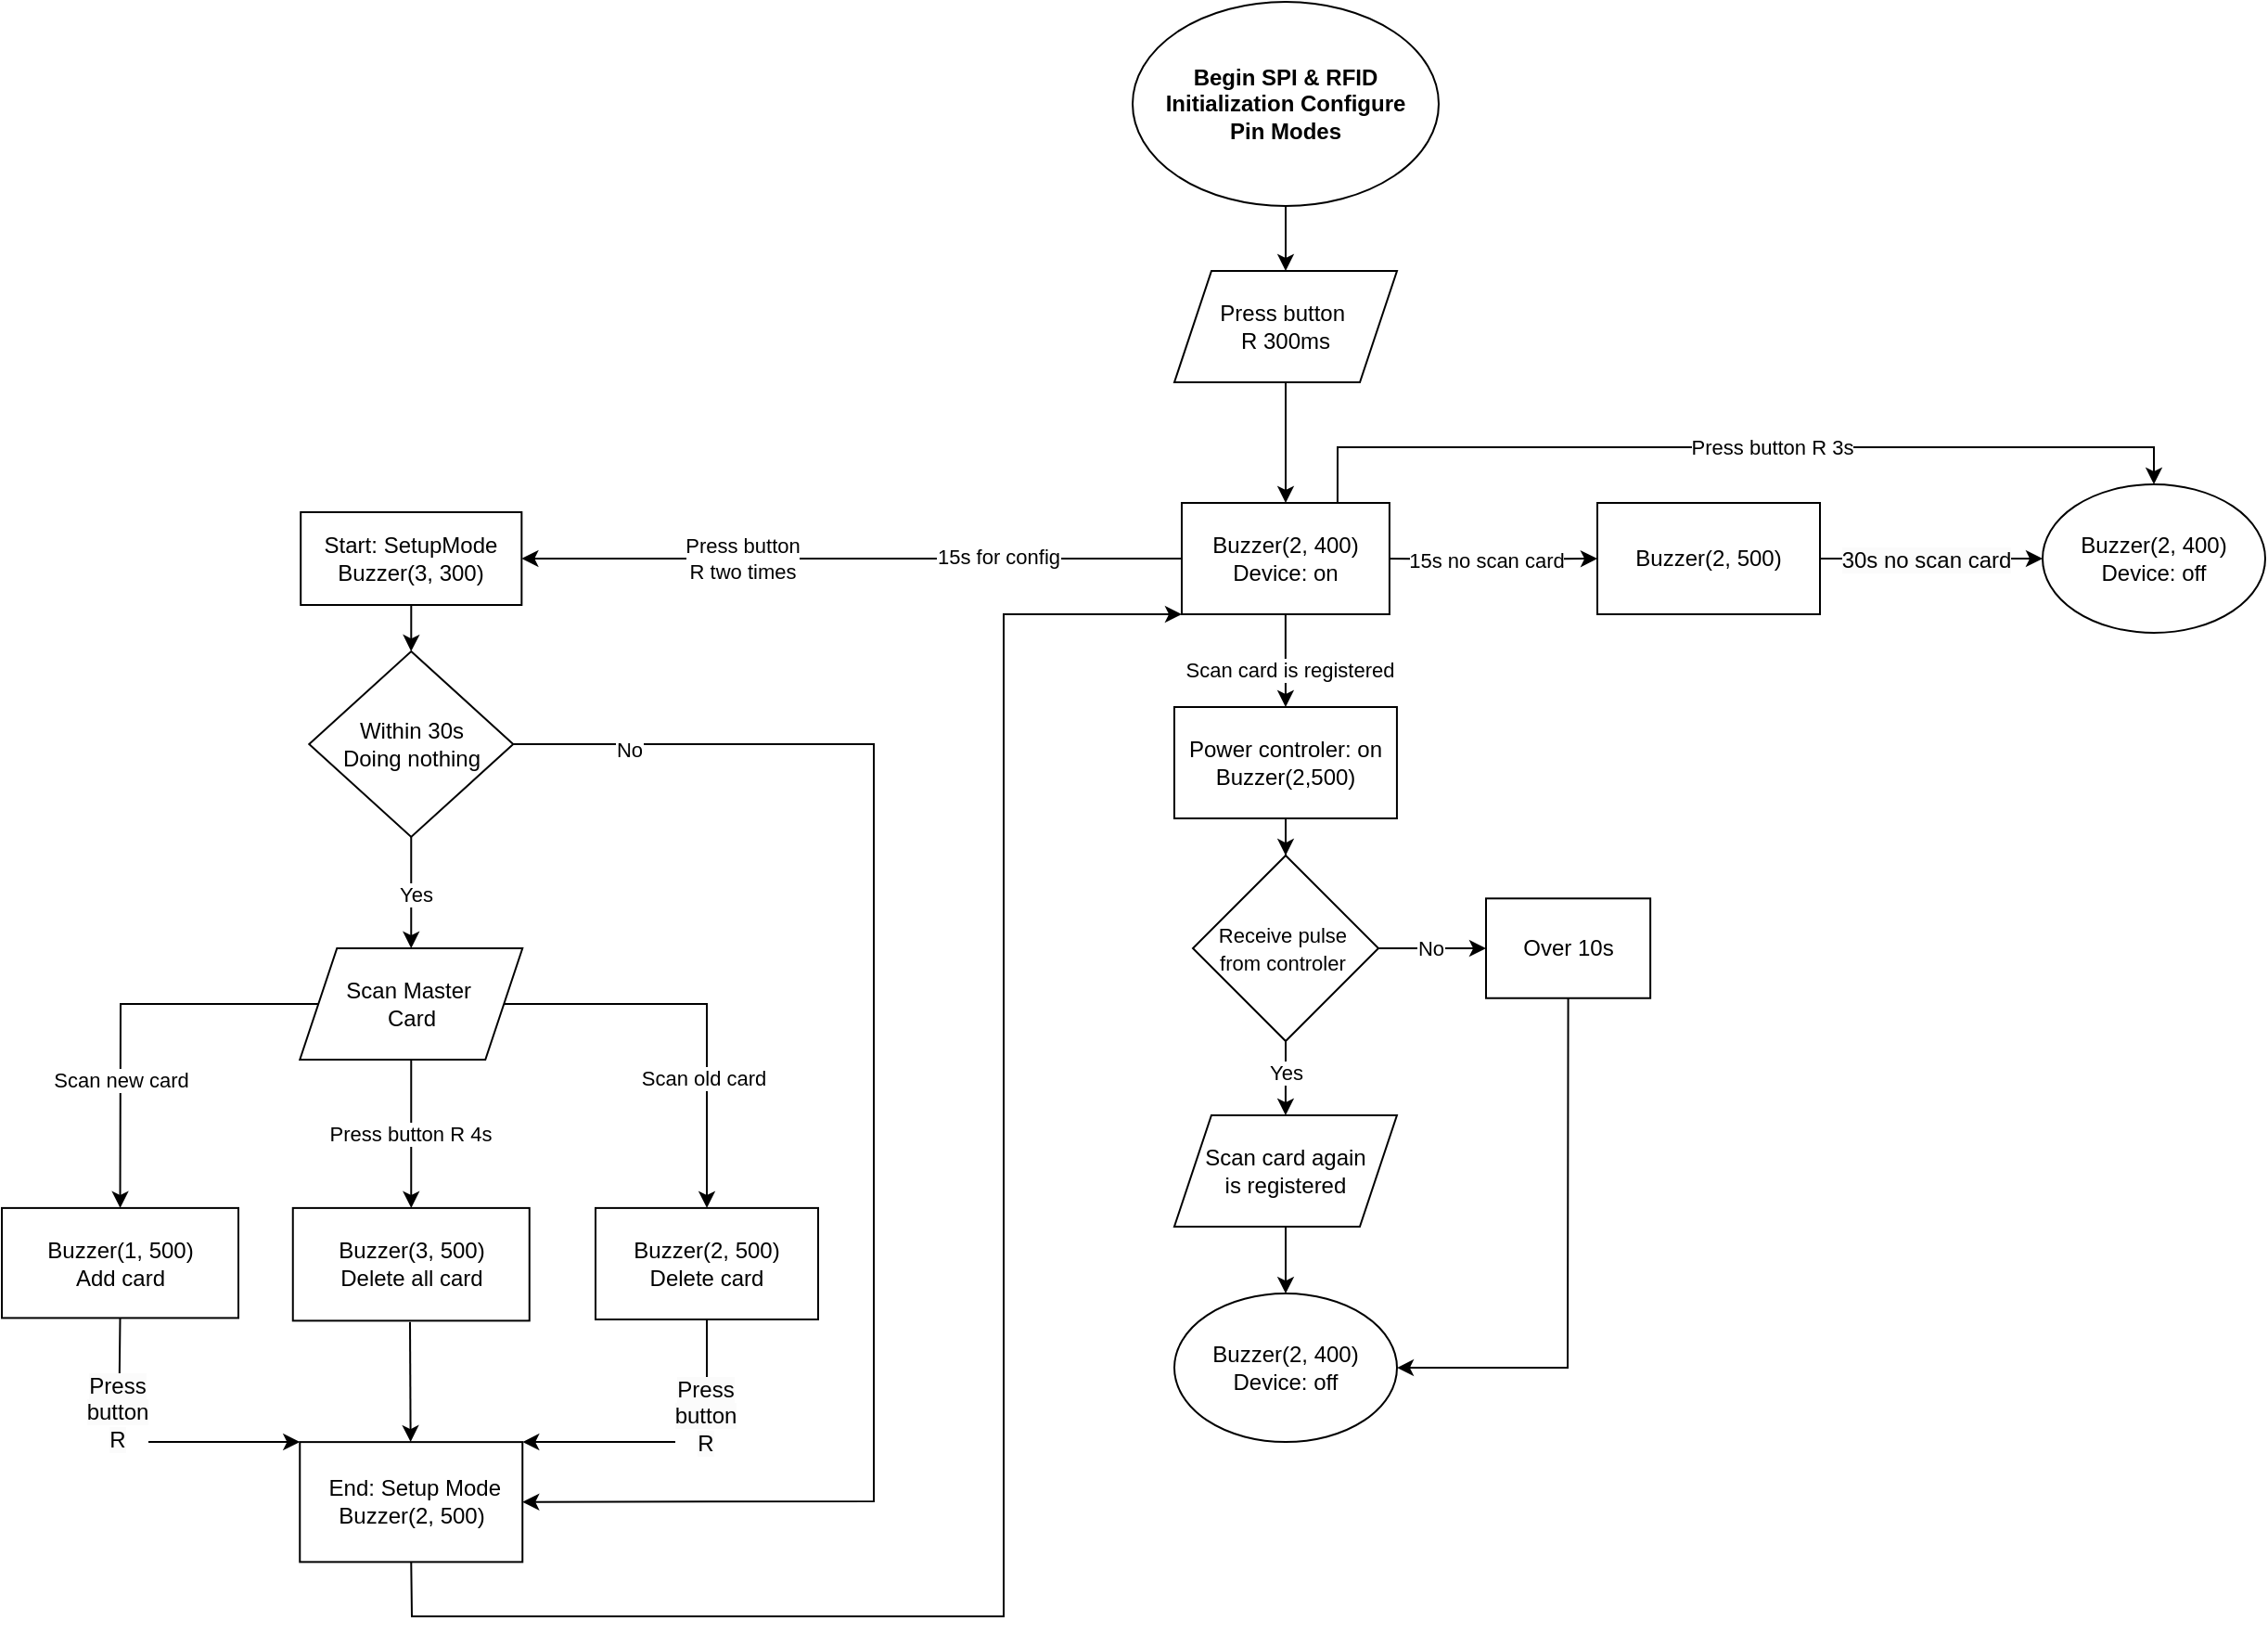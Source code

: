 <mxfile version="24.7.1" type="device">
  <diagram name="main" id="8mLapHFqdo1jrn3I0FfC">
    <mxGraphModel dx="2587" dy="948" grid="1" gridSize="10" guides="1" tooltips="1" connect="1" arrows="1" fold="1" page="1" pageScale="1" pageWidth="850" pageHeight="1100" math="0" shadow="0">
      <root>
        <mxCell id="0" />
        <mxCell id="1" parent="0" />
        <mxCell id="OrMiJg0BN-ZvRhRfi2J_-1" value="" style="edgeStyle=orthogonalEdgeStyle;rounded=0;orthogonalLoop=1;jettySize=auto;html=1;" parent="1" source="OrMiJg0BN-ZvRhRfi2J_-2" target="OrMiJg0BN-ZvRhRfi2J_-11" edge="1">
          <mxGeometry relative="1" as="geometry" />
        </mxCell>
        <mxCell id="OrMiJg0BN-ZvRhRfi2J_-2" value="" style="ellipse;whiteSpace=wrap;html=1;" parent="1" vertex="1">
          <mxGeometry x="309.5" y="50" width="165" height="110" as="geometry" />
        </mxCell>
        <mxCell id="OrMiJg0BN-ZvRhRfi2J_-3" value="&lt;b&gt;Begin SPI &amp;amp; RFID Initialization Configure Pin Modes&lt;/b&gt;" style="text;html=1;align=center;verticalAlign=middle;whiteSpace=wrap;rounded=0;" parent="1" vertex="1">
          <mxGeometry x="322" y="90" width="140" height="30" as="geometry" />
        </mxCell>
        <mxCell id="OrMiJg0BN-ZvRhRfi2J_-4" value="Buzzer(2, 500)" style="rounded=0;whiteSpace=wrap;html=1;" parent="1" vertex="1">
          <mxGeometry x="560" y="320" width="120" height="60" as="geometry" />
        </mxCell>
        <mxCell id="OrMiJg0BN-ZvRhRfi2J_-5" value="" style="edgeStyle=orthogonalEdgeStyle;rounded=0;orthogonalLoop=1;jettySize=auto;html=1;exitX=1;exitY=0.5;exitDx=0;exitDy=0;" parent="1" target="OrMiJg0BN-ZvRhRfi2J_-4" edge="1">
          <mxGeometry relative="1" as="geometry">
            <mxPoint x="442" y="350" as="sourcePoint" />
          </mxGeometry>
        </mxCell>
        <mxCell id="OrMiJg0BN-ZvRhRfi2J_-6" value="15s no scan card" style="edgeLabel;html=1;align=center;verticalAlign=middle;resizable=0;points=[];" parent="OrMiJg0BN-ZvRhRfi2J_-5" connectable="0" vertex="1">
          <mxGeometry x="-0.475" relative="1" as="geometry">
            <mxPoint x="27" as="offset" />
          </mxGeometry>
        </mxCell>
        <mxCell id="OrMiJg0BN-ZvRhRfi2J_-7" value="" style="edgeStyle=orthogonalEdgeStyle;rounded=0;orthogonalLoop=1;jettySize=auto;html=1;exitX=0.75;exitY=0;exitDx=0;exitDy=0;entryX=0.5;entryY=0;entryDx=0;entryDy=0;" parent="1" source="KgdvImebkF94NnQ0-E8y-14" target="OrMiJg0BN-ZvRhRfi2J_-55" edge="1">
          <mxGeometry relative="1" as="geometry">
            <mxPoint x="452" y="320" as="sourcePoint" />
            <mxPoint x="792.5" y="320" as="targetPoint" />
          </mxGeometry>
        </mxCell>
        <mxCell id="OrMiJg0BN-ZvRhRfi2J_-8" value="Press button R 3s" style="edgeLabel;html=1;align=center;verticalAlign=middle;resizable=0;points=[];" parent="OrMiJg0BN-ZvRhRfi2J_-7" connectable="0" vertex="1">
          <mxGeometry x="0.063" relative="1" as="geometry">
            <mxPoint x="3" as="offset" />
          </mxGeometry>
        </mxCell>
        <mxCell id="OrMiJg0BN-ZvRhRfi2J_-10" value="" style="edgeStyle=orthogonalEdgeStyle;rounded=0;orthogonalLoop=1;jettySize=auto;html=1;entryX=0.5;entryY=0;entryDx=0;entryDy=0;" parent="1" source="OrMiJg0BN-ZvRhRfi2J_-11" edge="1">
          <mxGeometry relative="1" as="geometry">
            <mxPoint x="392" y="320" as="targetPoint" />
          </mxGeometry>
        </mxCell>
        <mxCell id="OrMiJg0BN-ZvRhRfi2J_-11" value="Press button&amp;nbsp;&lt;div&gt;R 300ms&lt;/div&gt;" style="shape=parallelogram;perimeter=parallelogramPerimeter;whiteSpace=wrap;html=1;fixedSize=1;" parent="1" vertex="1">
          <mxGeometry x="332" y="195" width="120" height="60" as="geometry" />
        </mxCell>
        <mxCell id="OrMiJg0BN-ZvRhRfi2J_-13" value="" style="endArrow=classic;html=1;rounded=0;entryX=0.5;entryY=0;entryDx=0;entryDy=0;exitX=0.5;exitY=1;exitDx=0;exitDy=0;" parent="1" target="FdxAr4GUOYxAC5NYtpeE-6" edge="1">
          <mxGeometry width="50" height="50" relative="1" as="geometry">
            <mxPoint x="391.945" y="380" as="sourcePoint" />
            <mxPoint x="391.71" y="480.0" as="targetPoint" />
          </mxGeometry>
        </mxCell>
        <mxCell id="OrMiJg0BN-ZvRhRfi2J_-14" value="Scan card is registered" style="edgeLabel;html=1;align=center;verticalAlign=middle;resizable=0;points=[];" parent="OrMiJg0BN-ZvRhRfi2J_-13" connectable="0" vertex="1">
          <mxGeometry x="0.189" y="1" relative="1" as="geometry">
            <mxPoint x="1" as="offset" />
          </mxGeometry>
        </mxCell>
        <mxCell id="OrMiJg0BN-ZvRhRfi2J_-15" value="" style="endArrow=classic;html=1;rounded=0;exitX=0;exitY=0.5;exitDx=0;exitDy=0;entryX=1;entryY=0.5;entryDx=0;entryDy=0;" parent="1" source="KgdvImebkF94NnQ0-E8y-14" target="FdxAr4GUOYxAC5NYtpeE-1" edge="1">
          <mxGeometry width="50" height="50" relative="1" as="geometry">
            <mxPoint x="625.99" y="410" as="sourcePoint" />
            <mxPoint x="20" y="411.86" as="targetPoint" />
            <Array as="points">
              <mxPoint x="110" y="350" />
            </Array>
          </mxGeometry>
        </mxCell>
        <mxCell id="OrMiJg0BN-ZvRhRfi2J_-16" value="Press button&lt;div&gt;R two times&lt;/div&gt;" style="edgeLabel;html=1;align=center;verticalAlign=middle;resizable=0;points=[];" parent="OrMiJg0BN-ZvRhRfi2J_-15" connectable="0" vertex="1">
          <mxGeometry x="-0.117" y="-1" relative="1" as="geometry">
            <mxPoint x="-80" y="1" as="offset" />
          </mxGeometry>
        </mxCell>
        <mxCell id="KgdvImebkF94NnQ0-E8y-16" value="15s for config" style="edgeLabel;html=1;align=center;verticalAlign=middle;resizable=0;points=[];" parent="OrMiJg0BN-ZvRhRfi2J_-15" vertex="1" connectable="0">
          <mxGeometry x="-0.44" y="-1" relative="1" as="geometry">
            <mxPoint as="offset" />
          </mxGeometry>
        </mxCell>
        <mxCell id="KgdvImebkF94NnQ0-E8y-2" value="" style="edgeStyle=orthogonalEdgeStyle;rounded=0;orthogonalLoop=1;jettySize=auto;html=1;exitX=0.5;exitY=1;exitDx=0;exitDy=0;" parent="1" source="FdxAr4GUOYxAC5NYtpeE-2" target="KgdvImebkF94NnQ0-E8y-1" edge="1">
          <mxGeometry relative="1" as="geometry">
            <mxPoint x="-79.25" y="509.92" as="sourcePoint" />
          </mxGeometry>
        </mxCell>
        <mxCell id="KgdvImebkF94NnQ0-E8y-3" value="Yes" style="edgeLabel;html=1;align=center;verticalAlign=middle;resizable=0;points=[];" parent="KgdvImebkF94NnQ0-E8y-2" vertex="1" connectable="0">
          <mxGeometry x="0.028" y="2" relative="1" as="geometry">
            <mxPoint as="offset" />
          </mxGeometry>
        </mxCell>
        <mxCell id="OrMiJg0BN-ZvRhRfi2J_-18" value="&lt;div&gt;Buzzer(1, 500)&lt;/div&gt;Add card" style="rounded=0;whiteSpace=wrap;html=1;" parent="1" vertex="1">
          <mxGeometry x="-300" y="699.95" width="127.5" height="59.26" as="geometry" />
        </mxCell>
        <mxCell id="OrMiJg0BN-ZvRhRfi2J_-21" value="&lt;div&gt;Buzzer(3, 500)&lt;/div&gt;Delete all card" style="rounded=0;whiteSpace=wrap;html=1;" parent="1" vertex="1">
          <mxGeometry x="-143.12" y="699.95" width="127.5" height="60.74" as="geometry" />
        </mxCell>
        <mxCell id="OrMiJg0BN-ZvRhRfi2J_-22" value="" style="endArrow=classic;html=1;rounded=0;exitX=0.5;exitY=1;exitDx=0;exitDy=0;entryX=0.5;entryY=0;entryDx=0;entryDy=0;" parent="1" source="KgdvImebkF94NnQ0-E8y-1" target="OrMiJg0BN-ZvRhRfi2J_-21" edge="1">
          <mxGeometry width="50" height="50" relative="1" as="geometry">
            <mxPoint x="-72.5" y="671.43" as="sourcePoint" />
            <mxPoint x="-277.5" y="610.69" as="targetPoint" />
          </mxGeometry>
        </mxCell>
        <mxCell id="OrMiJg0BN-ZvRhRfi2J_-23" value="Press button R 4s" style="edgeLabel;html=1;align=center;verticalAlign=middle;resizable=0;points=[];" parent="OrMiJg0BN-ZvRhRfi2J_-22" connectable="0" vertex="1">
          <mxGeometry x="-0.008" y="-1" relative="1" as="geometry">
            <mxPoint as="offset" />
          </mxGeometry>
        </mxCell>
        <mxCell id="OrMiJg0BN-ZvRhRfi2J_-24" value="Buzzer(2, 500)&lt;div&gt;Delete card&lt;/div&gt;" style="rounded=0;whiteSpace=wrap;html=1;" parent="1" vertex="1">
          <mxGeometry x="20" y="699.95" width="120" height="60.05" as="geometry" />
        </mxCell>
        <mxCell id="OrMiJg0BN-ZvRhRfi2J_-31" value="" style="endArrow=classic;html=1;rounded=0;exitX=0.5;exitY=1;exitDx=0;exitDy=0;entryX=1;entryY=0.5;entryDx=0;entryDy=0;" parent="1" source="OrMiJg0BN-ZvRhRfi2J_-61" target="OrMiJg0BN-ZvRhRfi2J_-56" edge="1">
          <mxGeometry width="50" height="50" relative="1" as="geometry">
            <mxPoint x="590" y="516.04" as="sourcePoint" />
            <mxPoint x="640" y="466.04" as="targetPoint" />
            <Array as="points">
              <mxPoint x="544" y="786" />
            </Array>
          </mxGeometry>
        </mxCell>
        <mxCell id="OrMiJg0BN-ZvRhRfi2J_-36" value="" style="endArrow=classic;html=1;rounded=0;exitX=0.5;exitY=1;exitDx=0;exitDy=0;entryX=0.5;entryY=0;entryDx=0;entryDy=0;" parent="1" target="OrMiJg0BN-ZvRhRfi2J_-39" edge="1">
          <mxGeometry width="50" height="50" relative="1" as="geometry">
            <mxPoint x="392" y="606.04" as="sourcePoint" />
            <mxPoint x="391.97" y="660.0" as="targetPoint" />
          </mxGeometry>
        </mxCell>
        <mxCell id="FdxAr4GUOYxAC5NYtpeE-11" value="Yes" style="edgeLabel;html=1;align=center;verticalAlign=middle;resizable=0;points=[];" parent="OrMiJg0BN-ZvRhRfi2J_-36" vertex="1" connectable="0">
          <mxGeometry x="-0.297" y="-1" relative="1" as="geometry">
            <mxPoint x="1" y="5" as="offset" />
          </mxGeometry>
        </mxCell>
        <mxCell id="OrMiJg0BN-ZvRhRfi2J_-38" value="" style="edgeStyle=orthogonalEdgeStyle;rounded=0;orthogonalLoop=1;jettySize=auto;html=1;entryX=0.5;entryY=0;entryDx=0;entryDy=0;" parent="1" source="OrMiJg0BN-ZvRhRfi2J_-39" target="OrMiJg0BN-ZvRhRfi2J_-56" edge="1">
          <mxGeometry relative="1" as="geometry">
            <mxPoint x="391.97" y="912.14" as="targetPoint" />
          </mxGeometry>
        </mxCell>
        <mxCell id="OrMiJg0BN-ZvRhRfi2J_-39" value="Scan card again&lt;div&gt;is registered&lt;/div&gt;" style="shape=parallelogram;perimeter=parallelogramPerimeter;whiteSpace=wrap;html=1;fixedSize=1;" parent="1" vertex="1">
          <mxGeometry x="331.97" y="650" width="120" height="60" as="geometry" />
        </mxCell>
        <mxCell id="OrMiJg0BN-ZvRhRfi2J_-41" value="&lt;div&gt;&amp;nbsp;&lt;span style=&quot;background-color: initial;&quot;&gt;End:&lt;/span&gt;&lt;span style=&quot;background-color: initial;&quot;&gt;&amp;nbsp;Setup Mode&lt;/span&gt;&lt;/div&gt;&lt;div&gt;Buzzer(2, 500)&lt;/div&gt;" style="rounded=0;whiteSpace=wrap;html=1;" parent="1" vertex="1">
          <mxGeometry x="-139.37" y="826.06" width="120" height="64.63" as="geometry" />
        </mxCell>
        <mxCell id="OrMiJg0BN-ZvRhRfi2J_-42" value="" style="endArrow=classic;html=1;rounded=0;exitX=0.5;exitY=1;exitDx=0;exitDy=0;entryX=0;entryY=0;entryDx=0;entryDy=0;" parent="1" source="OrMiJg0BN-ZvRhRfi2J_-18" target="OrMiJg0BN-ZvRhRfi2J_-41" edge="1">
          <mxGeometry width="50" height="50" relative="1" as="geometry">
            <mxPoint x="-377.5" y="780.69" as="sourcePoint" />
            <mxPoint x="-327.5" y="730.69" as="targetPoint" />
            <Array as="points">
              <mxPoint x="-237" y="826" />
            </Array>
          </mxGeometry>
        </mxCell>
        <mxCell id="KgdvImebkF94NnQ0-E8y-8" value="&lt;span style=&quot;font-size: 12px; text-wrap: wrap; background-color: rgb(251, 251, 251);&quot;&gt;Press button R&lt;/span&gt;" style="edgeLabel;html=1;align=center;verticalAlign=middle;resizable=0;points=[];" parent="OrMiJg0BN-ZvRhRfi2J_-42" vertex="1" connectable="0">
          <mxGeometry x="-0.382" y="-1" relative="1" as="geometry">
            <mxPoint as="offset" />
          </mxGeometry>
        </mxCell>
        <mxCell id="OrMiJg0BN-ZvRhRfi2J_-43" value="" style="endArrow=classic;html=1;rounded=0;" parent="1" edge="1">
          <mxGeometry width="50" height="50" relative="1" as="geometry">
            <mxPoint x="-80" y="761.43" as="sourcePoint" />
            <mxPoint x="-79.68" y="826.06" as="targetPoint" />
          </mxGeometry>
        </mxCell>
        <mxCell id="OrMiJg0BN-ZvRhRfi2J_-44" value="" style="endArrow=classic;html=1;rounded=0;exitX=0.5;exitY=1;exitDx=0;exitDy=0;entryX=1;entryY=0;entryDx=0;entryDy=0;" parent="1" source="OrMiJg0BN-ZvRhRfi2J_-24" target="OrMiJg0BN-ZvRhRfi2J_-41" edge="1">
          <mxGeometry width="50" height="50" relative="1" as="geometry">
            <mxPoint x="-377.5" y="780.69" as="sourcePoint" />
            <mxPoint x="-327.5" y="730.69" as="targetPoint" />
            <Array as="points">
              <mxPoint x="80" y="826" />
            </Array>
          </mxGeometry>
        </mxCell>
        <mxCell id="KgdvImebkF94NnQ0-E8y-9" value="&lt;span style=&quot;font-size: 12px; text-wrap: wrap; background-color: rgb(251, 251, 251);&quot;&gt;Press button R&lt;/span&gt;" style="edgeLabel;html=1;align=center;verticalAlign=middle;resizable=0;points=[];" parent="OrMiJg0BN-ZvRhRfi2J_-44" vertex="1" connectable="0">
          <mxGeometry x="-0.37" y="-1" relative="1" as="geometry">
            <mxPoint as="offset" />
          </mxGeometry>
        </mxCell>
        <mxCell id="OrMiJg0BN-ZvRhRfi2J_-46" value="" style="edgeStyle=orthogonalEdgeStyle;rounded=0;orthogonalLoop=1;jettySize=auto;html=1;entryX=0;entryY=0.5;entryDx=0;entryDy=0;" parent="1" source="OrMiJg0BN-ZvRhRfi2J_-4" target="OrMiJg0BN-ZvRhRfi2J_-55" edge="1">
          <mxGeometry relative="1" as="geometry">
            <mxPoint x="670" y="350" as="sourcePoint" />
            <mxPoint x="792.5" y="350" as="targetPoint" />
          </mxGeometry>
        </mxCell>
        <mxCell id="OrMiJg0BN-ZvRhRfi2J_-47" value="&lt;span style=&quot;font-size: 12px; background-color: rgb(251, 251, 251);&quot;&gt;30s no scan card&lt;/span&gt;" style="edgeLabel;html=1;align=center;verticalAlign=middle;resizable=0;points=[];" parent="OrMiJg0BN-ZvRhRfi2J_-46" vertex="1" connectable="0">
          <mxGeometry x="-0.054" y="-1" relative="1" as="geometry">
            <mxPoint as="offset" />
          </mxGeometry>
        </mxCell>
        <mxCell id="OrMiJg0BN-ZvRhRfi2J_-55" value="Buzzer(2, 400)&lt;div&gt;Device: off&lt;/div&gt;" style="ellipse;whiteSpace=wrap;html=1;" parent="1" vertex="1">
          <mxGeometry x="800" y="310" width="120" height="80" as="geometry" />
        </mxCell>
        <mxCell id="OrMiJg0BN-ZvRhRfi2J_-56" value="Buzzer(2, 400)&lt;div&gt;Device: off&lt;/div&gt;" style="ellipse;whiteSpace=wrap;html=1;" parent="1" vertex="1">
          <mxGeometry x="332" y="746.06" width="120" height="80" as="geometry" />
        </mxCell>
        <mxCell id="OrMiJg0BN-ZvRhRfi2J_-61" value="Over 10s" style="rounded=0;whiteSpace=wrap;html=1;" parent="1" vertex="1">
          <mxGeometry x="500.0" y="533.15" width="88.57" height="53.72" as="geometry" />
        </mxCell>
        <mxCell id="KgdvImebkF94NnQ0-E8y-1" value="Scan Master&amp;nbsp;&lt;div&gt;Card&lt;/div&gt;" style="shape=parallelogram;perimeter=parallelogramPerimeter;whiteSpace=wrap;html=1;fixedSize=1;" parent="1" vertex="1">
          <mxGeometry x="-139.37" y="560" width="120" height="60" as="geometry" />
        </mxCell>
        <mxCell id="KgdvImebkF94NnQ0-E8y-4" value="" style="endArrow=classic;html=1;rounded=0;exitX=0;exitY=0.5;exitDx=0;exitDy=0;entryX=0.5;entryY=0;entryDx=0;entryDy=0;" parent="1" source="KgdvImebkF94NnQ0-E8y-1" target="OrMiJg0BN-ZvRhRfi2J_-18" edge="1">
          <mxGeometry width="50" height="50" relative="1" as="geometry">
            <mxPoint x="-300" y="671.43" as="sourcePoint" />
            <mxPoint x="-250" y="621.43" as="targetPoint" />
            <Array as="points">
              <mxPoint x="-236" y="590" />
            </Array>
          </mxGeometry>
        </mxCell>
        <mxCell id="KgdvImebkF94NnQ0-E8y-5" value="Scan new card" style="edgeLabel;html=1;align=center;verticalAlign=middle;resizable=0;points=[];" parent="KgdvImebkF94NnQ0-E8y-4" vertex="1" connectable="0">
          <mxGeometry x="0.359" relative="1" as="geometry">
            <mxPoint as="offset" />
          </mxGeometry>
        </mxCell>
        <mxCell id="KgdvImebkF94NnQ0-E8y-6" value="" style="endArrow=classic;html=1;rounded=0;exitX=1;exitY=0.5;exitDx=0;exitDy=0;entryX=0.5;entryY=0;entryDx=0;entryDy=0;" parent="1" source="KgdvImebkF94NnQ0-E8y-1" target="OrMiJg0BN-ZvRhRfi2J_-24" edge="1">
          <mxGeometry width="50" height="50" relative="1" as="geometry">
            <mxPoint x="-300" y="671.43" as="sourcePoint" />
            <mxPoint x="-250" y="621.43" as="targetPoint" />
            <Array as="points">
              <mxPoint x="80" y="590" />
            </Array>
          </mxGeometry>
        </mxCell>
        <mxCell id="KgdvImebkF94NnQ0-E8y-7" value="Scan old card" style="edgeLabel;html=1;align=center;verticalAlign=middle;resizable=0;points=[];" parent="KgdvImebkF94NnQ0-E8y-6" vertex="1" connectable="0">
          <mxGeometry x="0.357" y="-2" relative="1" as="geometry">
            <mxPoint as="offset" />
          </mxGeometry>
        </mxCell>
        <mxCell id="KgdvImebkF94NnQ0-E8y-14" value="&lt;div&gt;Buzzer(2, 400)&lt;/div&gt;Device: on" style="rounded=0;whiteSpace=wrap;html=1;" parent="1" vertex="1">
          <mxGeometry x="335.99" y="320" width="111.97" height="60" as="geometry" />
        </mxCell>
        <mxCell id="KgdvImebkF94NnQ0-E8y-17" value="" style="endArrow=classic;html=1;rounded=0;exitX=1;exitY=0.5;exitDx=0;exitDy=0;entryX=1;entryY=0.5;entryDx=0;entryDy=0;" parent="1" source="FdxAr4GUOYxAC5NYtpeE-2" target="OrMiJg0BN-ZvRhRfi2J_-41" edge="1">
          <mxGeometry width="50" height="50" relative="1" as="geometry">
            <mxPoint x="22.5" y="445" as="sourcePoint" />
            <mxPoint x="-220" y="630" as="targetPoint" />
            <Array as="points">
              <mxPoint x="170" y="450" />
              <mxPoint x="170" y="858" />
            </Array>
          </mxGeometry>
        </mxCell>
        <mxCell id="KgdvImebkF94NnQ0-E8y-18" value="No" style="edgeLabel;html=1;align=center;verticalAlign=middle;resizable=0;points=[];" parent="KgdvImebkF94NnQ0-E8y-17" vertex="1" connectable="0">
          <mxGeometry x="-0.844" y="-3" relative="1" as="geometry">
            <mxPoint as="offset" />
          </mxGeometry>
        </mxCell>
        <mxCell id="KgdvImebkF94NnQ0-E8y-19" value="" style="endArrow=classic;html=1;rounded=0;exitX=0.5;exitY=1;exitDx=0;exitDy=0;entryX=0;entryY=1;entryDx=0;entryDy=0;" parent="1" source="OrMiJg0BN-ZvRhRfi2J_-41" target="KgdvImebkF94NnQ0-E8y-14" edge="1">
          <mxGeometry width="50" height="50" relative="1" as="geometry">
            <mxPoint x="40" y="670" as="sourcePoint" />
            <mxPoint x="90" y="620" as="targetPoint" />
            <Array as="points">
              <mxPoint x="-79" y="920" />
              <mxPoint x="240" y="920" />
              <mxPoint x="240" y="380" />
            </Array>
          </mxGeometry>
        </mxCell>
        <mxCell id="FdxAr4GUOYxAC5NYtpeE-3" value="" style="edgeStyle=orthogonalEdgeStyle;rounded=0;orthogonalLoop=1;jettySize=auto;html=1;" parent="1" source="FdxAr4GUOYxAC5NYtpeE-1" target="FdxAr4GUOYxAC5NYtpeE-2" edge="1">
          <mxGeometry relative="1" as="geometry" />
        </mxCell>
        <mxCell id="FdxAr4GUOYxAC5NYtpeE-1" value="&lt;div style=&quot;&quot;&gt;&lt;div style=&quot;&quot;&gt;Start:&amp;nbsp;&lt;span style=&quot;background-color: initial;&quot;&gt;SetupMode&lt;/span&gt;&lt;/div&gt;&lt;div style=&quot;&quot;&gt;Buzzer(3, 300)&lt;/div&gt;&lt;/div&gt;" style="rounded=0;whiteSpace=wrap;html=1;align=center;" parent="1" vertex="1">
          <mxGeometry x="-138.9" y="325" width="119.07" height="50" as="geometry" />
        </mxCell>
        <mxCell id="FdxAr4GUOYxAC5NYtpeE-2" value="&lt;div&gt;Within 30s&lt;/div&gt;&lt;div&gt;Doing nothing&lt;/div&gt;" style="rhombus;whiteSpace=wrap;html=1;" parent="1" vertex="1">
          <mxGeometry x="-134.37" y="400" width="110" height="100" as="geometry" />
        </mxCell>
        <mxCell id="FdxAr4GUOYxAC5NYtpeE-10" value="" style="edgeStyle=orthogonalEdgeStyle;rounded=0;orthogonalLoop=1;jettySize=auto;html=1;" parent="1" source="FdxAr4GUOYxAC5NYtpeE-6" target="FdxAr4GUOYxAC5NYtpeE-9" edge="1">
          <mxGeometry relative="1" as="geometry" />
        </mxCell>
        <mxCell id="FdxAr4GUOYxAC5NYtpeE-6" value="&lt;div&gt;Power controler: on&lt;/div&gt;&lt;div&gt;Buzzer(2,500)&lt;/div&gt;" style="rounded=0;whiteSpace=wrap;html=1;" parent="1" vertex="1">
          <mxGeometry x="331.97" y="430" width="120" height="60" as="geometry" />
        </mxCell>
        <mxCell id="FdxAr4GUOYxAC5NYtpeE-12" value="" style="edgeStyle=orthogonalEdgeStyle;rounded=0;orthogonalLoop=1;jettySize=auto;html=1;" parent="1" source="FdxAr4GUOYxAC5NYtpeE-9" target="OrMiJg0BN-ZvRhRfi2J_-61" edge="1">
          <mxGeometry relative="1" as="geometry" />
        </mxCell>
        <mxCell id="FdxAr4GUOYxAC5NYtpeE-13" value="No" style="edgeLabel;html=1;align=center;verticalAlign=middle;resizable=0;points=[];" parent="FdxAr4GUOYxAC5NYtpeE-12" vertex="1" connectable="0">
          <mxGeometry x="-0.037" relative="1" as="geometry">
            <mxPoint as="offset" />
          </mxGeometry>
        </mxCell>
        <mxCell id="FdxAr4GUOYxAC5NYtpeE-9" value="&lt;span style=&quot;font-size: 11px; text-wrap: nowrap; background-color: rgb(255, 255, 255);&quot;&gt;Receive pulse&amp;nbsp;&lt;/span&gt;&lt;div&gt;&lt;span style=&quot;font-size: 11px; text-wrap: nowrap; background-color: rgb(255, 255, 255);&quot;&gt;from&lt;/span&gt;&lt;span style=&quot;background-color: rgb(255, 255, 255); font-size: 11px; text-wrap: nowrap;&quot;&gt;&amp;nbsp;controler&amp;nbsp;&lt;/span&gt;&lt;/div&gt;" style="rhombus;whiteSpace=wrap;html=1;" parent="1" vertex="1">
          <mxGeometry x="342" y="510.01" width="100" height="100" as="geometry" />
        </mxCell>
      </root>
    </mxGraphModel>
  </diagram>
</mxfile>
